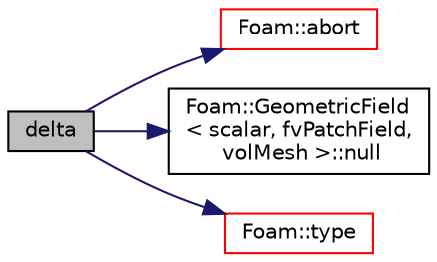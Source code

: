 digraph "delta"
{
  bgcolor="transparent";
  edge [fontname="Helvetica",fontsize="10",labelfontname="Helvetica",labelfontsize="10"];
  node [fontname="Helvetica",fontsize="10",shape=record];
  rankdir="LR";
  Node57 [label="delta",height=0.2,width=0.4,color="black", fillcolor="grey75", style="filled", fontcolor="black"];
  Node57 -> Node58 [color="midnightblue",fontsize="10",style="solid",fontname="Helvetica"];
  Node58 [label="Foam::abort",height=0.2,width=0.4,color="red",URL="$a21851.html#a447107a607d03e417307c203fa5fb44b"];
  Node57 -> Node103 [color="midnightblue",fontsize="10",style="solid",fontname="Helvetica"];
  Node103 [label="Foam::GeometricField\l\< scalar, fvPatchField,\l volMesh \>::null",height=0.2,width=0.4,color="black",URL="$a23249.html#ac8e78b2b70fc0c890aedf7cde2c712f1",tooltip="Return a null geometric field. "];
  Node57 -> Node104 [color="midnightblue",fontsize="10",style="solid",fontname="Helvetica"];
  Node104 [label="Foam::type",height=0.2,width=0.4,color="red",URL="$a21851.html#aec48583af672626378f501eb9fc32cd1",tooltip="Return the file type: DIRECTORY or FILE. "];
}

